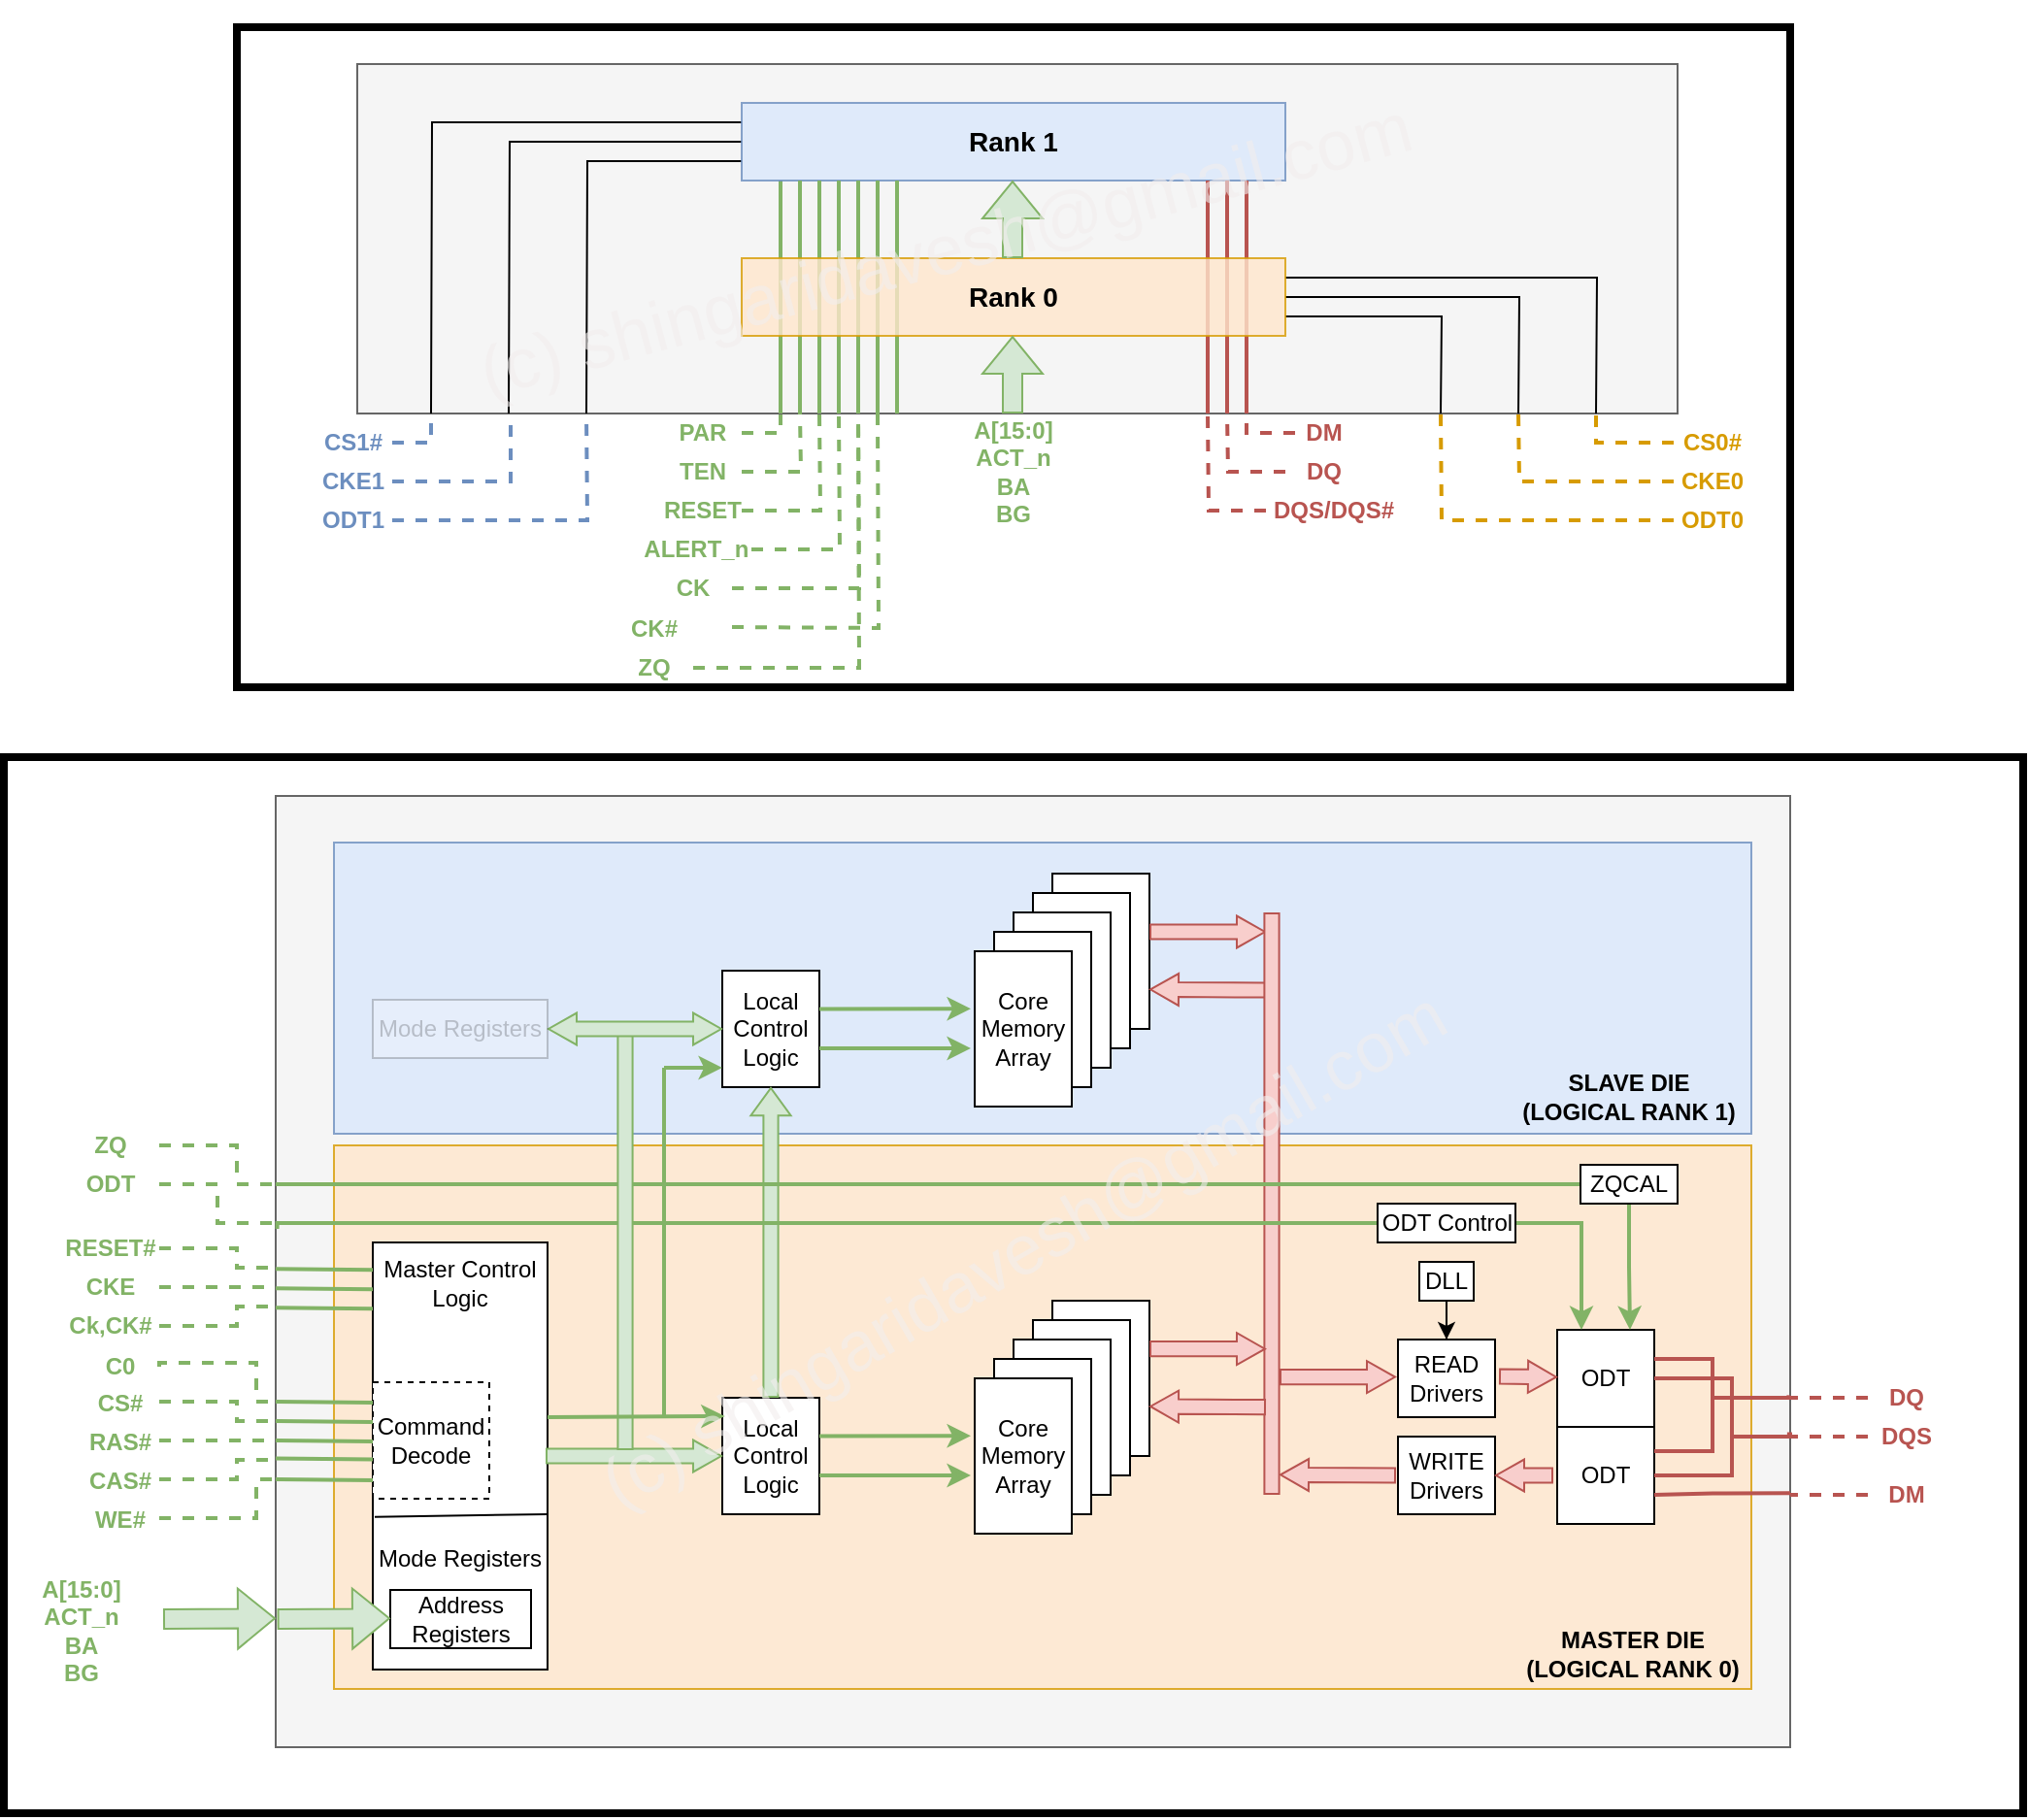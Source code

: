 <mxfile version="24.7.13">
  <diagram name="Page-1" id="p3jOUno3Bt8FbKeISjD7">
    <mxGraphModel dx="2316" dy="1546" grid="1" gridSize="10" guides="1" tooltips="1" connect="1" arrows="1" fold="1" page="1" pageScale="1" pageWidth="850" pageHeight="1100" math="0" shadow="0">
      <root>
        <mxCell id="0" />
        <mxCell id="1" parent="0" />
        <mxCell id="oEy5_fPQmQD-1AmX2IcC-176" value="" style="rounded=0;whiteSpace=wrap;html=1;strokeWidth=4;" vertex="1" parent="1">
          <mxGeometry x="-120" y="616" width="1040" height="544" as="geometry" />
        </mxCell>
        <mxCell id="oEy5_fPQmQD-1AmX2IcC-175" value="" style="rounded=0;whiteSpace=wrap;html=1;strokeWidth=4;" vertex="1" parent="1">
          <mxGeometry y="240" width="800" height="340" as="geometry" />
        </mxCell>
        <mxCell id="oEy5_fPQmQD-1AmX2IcC-127" value="" style="rounded=0;whiteSpace=wrap;html=1;fillColor=#f5f5f5;fontColor=#333333;strokeColor=#666666;" vertex="1" parent="1">
          <mxGeometry x="20" y="636" width="780" height="490" as="geometry" />
        </mxCell>
        <mxCell id="oEy5_fPQmQD-1AmX2IcC-126" value="" style="rounded=0;whiteSpace=wrap;html=1;fontStyle=1;fontSize=14;fillColor=#dae8fc;strokeColor=#6c8ebf;opacity=80;" vertex="1" parent="1">
          <mxGeometry x="50" y="660" width="730" height="150" as="geometry" />
        </mxCell>
        <mxCell id="oEy5_fPQmQD-1AmX2IcC-125" value="" style="rounded=0;whiteSpace=wrap;html=1;fontStyle=1;fontSize=14;fillColor=#ffe6cc;strokeColor=#d79b00;opacity=80;" vertex="1" parent="1">
          <mxGeometry x="50" y="816" width="730" height="280" as="geometry" />
        </mxCell>
        <mxCell id="oEy5_fPQmQD-1AmX2IcC-21" value="" style="rounded=0;whiteSpace=wrap;html=1;fillColor=#f5f5f5;fontColor=#333333;strokeColor=#666666;" vertex="1" parent="1">
          <mxGeometry x="62" y="259" width="680" height="180" as="geometry" />
        </mxCell>
        <mxCell id="oEy5_fPQmQD-1AmX2IcC-3" style="edgeStyle=orthogonalEdgeStyle;rounded=0;orthogonalLoop=1;jettySize=auto;html=1;exitX=0;exitY=0.25;exitDx=0;exitDy=0;endArrow=none;endFill=0;" edge="1" parent="1" source="oEy5_fPQmQD-1AmX2IcC-1">
          <mxGeometry relative="1" as="geometry">
            <mxPoint x="100" y="439" as="targetPoint" />
          </mxGeometry>
        </mxCell>
        <mxCell id="oEy5_fPQmQD-1AmX2IcC-4" style="edgeStyle=orthogonalEdgeStyle;rounded=0;orthogonalLoop=1;jettySize=auto;html=1;endArrow=none;endFill=0;" edge="1" parent="1" source="oEy5_fPQmQD-1AmX2IcC-1">
          <mxGeometry relative="1" as="geometry">
            <mxPoint x="140" y="439" as="targetPoint" />
          </mxGeometry>
        </mxCell>
        <mxCell id="oEy5_fPQmQD-1AmX2IcC-5" style="edgeStyle=orthogonalEdgeStyle;rounded=0;orthogonalLoop=1;jettySize=auto;html=1;exitX=0;exitY=0.75;exitDx=0;exitDy=0;endArrow=none;endFill=0;" edge="1" parent="1" source="oEy5_fPQmQD-1AmX2IcC-1">
          <mxGeometry relative="1" as="geometry">
            <mxPoint x="180" y="439" as="targetPoint" />
          </mxGeometry>
        </mxCell>
        <mxCell id="oEy5_fPQmQD-1AmX2IcC-9" style="edgeStyle=orthogonalEdgeStyle;rounded=0;orthogonalLoop=1;jettySize=auto;html=1;exitX=0.25;exitY=1;exitDx=0;exitDy=0;endArrow=none;endFill=0;fillColor=#d5e8d4;strokeColor=#82b366;strokeWidth=2;" edge="1" parent="1">
          <mxGeometry relative="1" as="geometry">
            <mxPoint x="280" y="439" as="targetPoint" />
            <mxPoint x="280" y="319" as="sourcePoint" />
          </mxGeometry>
        </mxCell>
        <mxCell id="oEy5_fPQmQD-1AmX2IcC-1" value="Rank 1" style="rounded=0;whiteSpace=wrap;html=1;fontStyle=1;fontSize=14;fillColor=#dae8fc;strokeColor=#6c8ebf;opacity=80;" vertex="1" parent="1">
          <mxGeometry x="260" y="279" width="280" height="40" as="geometry" />
        </mxCell>
        <mxCell id="oEy5_fPQmQD-1AmX2IcC-6" style="edgeStyle=orthogonalEdgeStyle;rounded=0;orthogonalLoop=1;jettySize=auto;html=1;exitX=1;exitY=0.75;exitDx=0;exitDy=0;endArrow=none;endFill=0;" edge="1" parent="1" source="oEy5_fPQmQD-1AmX2IcC-2">
          <mxGeometry relative="1" as="geometry">
            <mxPoint x="620" y="439" as="targetPoint" />
          </mxGeometry>
        </mxCell>
        <mxCell id="oEy5_fPQmQD-1AmX2IcC-7" style="edgeStyle=orthogonalEdgeStyle;rounded=0;orthogonalLoop=1;jettySize=auto;html=1;endArrow=none;endFill=0;" edge="1" parent="1" source="oEy5_fPQmQD-1AmX2IcC-2">
          <mxGeometry relative="1" as="geometry">
            <mxPoint x="660" y="439" as="targetPoint" />
          </mxGeometry>
        </mxCell>
        <mxCell id="oEy5_fPQmQD-1AmX2IcC-8" style="edgeStyle=orthogonalEdgeStyle;rounded=0;orthogonalLoop=1;jettySize=auto;html=1;exitX=1;exitY=0.25;exitDx=0;exitDy=0;endArrow=none;endFill=0;" edge="1" parent="1" source="oEy5_fPQmQD-1AmX2IcC-2">
          <mxGeometry relative="1" as="geometry">
            <mxPoint x="700" y="439" as="targetPoint" />
          </mxGeometry>
        </mxCell>
        <mxCell id="oEy5_fPQmQD-1AmX2IcC-10" style="edgeStyle=orthogonalEdgeStyle;rounded=0;orthogonalLoop=1;jettySize=auto;html=1;exitX=0.25;exitY=1;exitDx=0;exitDy=0;endArrow=none;endFill=0;fillColor=#d5e8d4;strokeColor=#82b366;strokeWidth=2;" edge="1" parent="1">
          <mxGeometry relative="1" as="geometry">
            <mxPoint x="290" y="439" as="targetPoint" />
            <mxPoint x="290" y="319" as="sourcePoint" />
          </mxGeometry>
        </mxCell>
        <mxCell id="oEy5_fPQmQD-1AmX2IcC-11" style="edgeStyle=orthogonalEdgeStyle;rounded=0;orthogonalLoop=1;jettySize=auto;html=1;exitX=0.25;exitY=1;exitDx=0;exitDy=0;endArrow=none;endFill=0;fillColor=#d5e8d4;strokeColor=#82b366;strokeWidth=2;" edge="1" parent="1">
          <mxGeometry relative="1" as="geometry">
            <mxPoint x="300" y="439" as="targetPoint" />
            <mxPoint x="300" y="319" as="sourcePoint" />
          </mxGeometry>
        </mxCell>
        <mxCell id="oEy5_fPQmQD-1AmX2IcC-12" style="edgeStyle=orthogonalEdgeStyle;rounded=0;orthogonalLoop=1;jettySize=auto;html=1;exitX=0.25;exitY=1;exitDx=0;exitDy=0;endArrow=none;endFill=0;fillColor=#d5e8d4;strokeColor=#82b366;strokeWidth=2;" edge="1" parent="1">
          <mxGeometry relative="1" as="geometry">
            <mxPoint x="310" y="439" as="targetPoint" />
            <mxPoint x="310" y="319" as="sourcePoint" />
          </mxGeometry>
        </mxCell>
        <mxCell id="oEy5_fPQmQD-1AmX2IcC-13" style="edgeStyle=orthogonalEdgeStyle;rounded=0;orthogonalLoop=1;jettySize=auto;html=1;exitX=0.25;exitY=1;exitDx=0;exitDy=0;endArrow=none;endFill=0;fillColor=#d5e8d4;strokeColor=#82b366;strokeWidth=2;" edge="1" parent="1">
          <mxGeometry relative="1" as="geometry">
            <mxPoint x="320" y="439" as="targetPoint" />
            <mxPoint x="320" y="319" as="sourcePoint" />
          </mxGeometry>
        </mxCell>
        <mxCell id="oEy5_fPQmQD-1AmX2IcC-14" style="edgeStyle=orthogonalEdgeStyle;rounded=0;orthogonalLoop=1;jettySize=auto;html=1;exitX=0.25;exitY=1;exitDx=0;exitDy=0;endArrow=none;endFill=0;fillColor=#d5e8d4;strokeColor=#82b366;strokeWidth=2;" edge="1" parent="1">
          <mxGeometry relative="1" as="geometry">
            <mxPoint x="330" y="439" as="targetPoint" />
            <mxPoint x="330" y="319" as="sourcePoint" />
          </mxGeometry>
        </mxCell>
        <mxCell id="oEy5_fPQmQD-1AmX2IcC-15" style="edgeStyle=orthogonalEdgeStyle;rounded=0;orthogonalLoop=1;jettySize=auto;html=1;exitX=0.25;exitY=1;exitDx=0;exitDy=0;endArrow=none;endFill=0;fillColor=#d5e8d4;strokeColor=#82b366;strokeWidth=2;" edge="1" parent="1">
          <mxGeometry relative="1" as="geometry">
            <mxPoint x="340" y="439" as="targetPoint" />
            <mxPoint x="340" y="319" as="sourcePoint" />
          </mxGeometry>
        </mxCell>
        <mxCell id="oEy5_fPQmQD-1AmX2IcC-16" style="edgeStyle=orthogonalEdgeStyle;rounded=0;orthogonalLoop=1;jettySize=auto;html=1;exitX=0.25;exitY=1;exitDx=0;exitDy=0;endArrow=none;endFill=0;fillColor=#f8cecc;strokeColor=#b85450;strokeWidth=2;" edge="1" parent="1">
          <mxGeometry relative="1" as="geometry">
            <mxPoint x="500" y="439" as="targetPoint" />
            <mxPoint x="500" y="319" as="sourcePoint" />
          </mxGeometry>
        </mxCell>
        <mxCell id="oEy5_fPQmQD-1AmX2IcC-17" style="edgeStyle=orthogonalEdgeStyle;rounded=0;orthogonalLoop=1;jettySize=auto;html=1;exitX=0.25;exitY=1;exitDx=0;exitDy=0;endArrow=none;endFill=0;fillColor=#f8cecc;strokeColor=#b85450;strokeWidth=2;" edge="1" parent="1">
          <mxGeometry relative="1" as="geometry">
            <mxPoint x="510" y="439" as="targetPoint" />
            <mxPoint x="510" y="319" as="sourcePoint" />
          </mxGeometry>
        </mxCell>
        <mxCell id="oEy5_fPQmQD-1AmX2IcC-18" style="edgeStyle=orthogonalEdgeStyle;rounded=0;orthogonalLoop=1;jettySize=auto;html=1;exitX=0.25;exitY=1;exitDx=0;exitDy=0;endArrow=none;endFill=0;fillColor=#f8cecc;strokeColor=#b85450;strokeWidth=2;" edge="1" parent="1">
          <mxGeometry relative="1" as="geometry">
            <mxPoint x="520" y="439" as="targetPoint" />
            <mxPoint x="520" y="319" as="sourcePoint" />
          </mxGeometry>
        </mxCell>
        <mxCell id="oEy5_fPQmQD-1AmX2IcC-2" value="Rank 0" style="rounded=0;whiteSpace=wrap;html=1;fontStyle=1;fontSize=14;fillColor=#ffe6cc;strokeColor=#d79b00;opacity=80;" vertex="1" parent="1">
          <mxGeometry x="260" y="359" width="280" height="40" as="geometry" />
        </mxCell>
        <mxCell id="oEy5_fPQmQD-1AmX2IcC-19" value="" style="shape=flexArrow;endArrow=classic;html=1;rounded=0;fillColor=#d5e8d4;strokeColor=#82b366;" edge="1" parent="1">
          <mxGeometry width="50" height="50" relative="1" as="geometry">
            <mxPoint x="399.5" y="439" as="sourcePoint" />
            <mxPoint x="399.5" y="399" as="targetPoint" />
          </mxGeometry>
        </mxCell>
        <mxCell id="oEy5_fPQmQD-1AmX2IcC-20" value="" style="shape=flexArrow;endArrow=classic;html=1;rounded=0;fillColor=#d5e8d4;strokeColor=#82b366;" edge="1" parent="1">
          <mxGeometry width="50" height="50" relative="1" as="geometry">
            <mxPoint x="399.5" y="359" as="sourcePoint" />
            <mxPoint x="399.5" y="319" as="targetPoint" />
          </mxGeometry>
        </mxCell>
        <mxCell id="oEy5_fPQmQD-1AmX2IcC-25" style="edgeStyle=orthogonalEdgeStyle;rounded=0;orthogonalLoop=1;jettySize=auto;html=1;endArrow=none;endFill=0;dashed=1;strokeWidth=2;fillColor=#dae8fc;strokeColor=#6c8ebf;" edge="1" parent="1" source="oEy5_fPQmQD-1AmX2IcC-22">
          <mxGeometry relative="1" as="geometry">
            <mxPoint x="100" y="439" as="targetPoint" />
          </mxGeometry>
        </mxCell>
        <mxCell id="oEy5_fPQmQD-1AmX2IcC-22" value="CS1#" style="text;html=1;align=center;verticalAlign=middle;whiteSpace=wrap;rounded=0;fontColor=#6c8ebf;fontStyle=1" vertex="1" parent="1">
          <mxGeometry x="40" y="439" width="40" height="30" as="geometry" />
        </mxCell>
        <mxCell id="oEy5_fPQmQD-1AmX2IcC-26" style="edgeStyle=orthogonalEdgeStyle;rounded=0;orthogonalLoop=1;jettySize=auto;html=1;endArrow=none;endFill=0;dashed=1;entryX=0.116;entryY=1.017;entryDx=0;entryDy=0;entryPerimeter=0;strokeWidth=2;exitX=1;exitY=0.5;exitDx=0;exitDy=0;fillColor=#dae8fc;strokeColor=#6c8ebf;" edge="1" parent="1" source="oEy5_fPQmQD-1AmX2IcC-23" target="oEy5_fPQmQD-1AmX2IcC-21">
          <mxGeometry relative="1" as="geometry">
            <mxPoint x="140" y="449" as="targetPoint" />
            <Array as="points">
              <mxPoint x="141" y="474" />
              <mxPoint x="141" y="442" />
            </Array>
          </mxGeometry>
        </mxCell>
        <mxCell id="oEy5_fPQmQD-1AmX2IcC-23" value="CKE1" style="text;html=1;align=center;verticalAlign=middle;whiteSpace=wrap;rounded=0;fontColor=#6c8ebf;fontStyle=1" vertex="1" parent="1">
          <mxGeometry x="40" y="459" width="40" height="30" as="geometry" />
        </mxCell>
        <mxCell id="oEy5_fPQmQD-1AmX2IcC-27" style="edgeStyle=orthogonalEdgeStyle;rounded=0;orthogonalLoop=1;jettySize=auto;html=1;dashed=1;endArrow=none;endFill=0;fillColor=#dae8fc;strokeColor=#6c8ebf;strokeWidth=2;" edge="1" parent="1" source="oEy5_fPQmQD-1AmX2IcC-24">
          <mxGeometry relative="1" as="geometry">
            <mxPoint x="180" y="439" as="targetPoint" />
          </mxGeometry>
        </mxCell>
        <mxCell id="oEy5_fPQmQD-1AmX2IcC-24" value="ODT1" style="text;html=1;align=center;verticalAlign=middle;whiteSpace=wrap;rounded=0;fontColor=#6c8ebf;fontStyle=1" vertex="1" parent="1">
          <mxGeometry x="40" y="479" width="40" height="30" as="geometry" />
        </mxCell>
        <mxCell id="oEy5_fPQmQD-1AmX2IcC-31" style="edgeStyle=orthogonalEdgeStyle;rounded=0;orthogonalLoop=1;jettySize=auto;html=1;endArrow=none;endFill=0;dashed=1;fillColor=#ffe6cc;strokeColor=#d79b00;strokeWidth=2;" edge="1" parent="1" source="oEy5_fPQmQD-1AmX2IcC-28">
          <mxGeometry relative="1" as="geometry">
            <mxPoint x="700" y="439" as="targetPoint" />
            <Array as="points">
              <mxPoint x="700" y="454" />
            </Array>
          </mxGeometry>
        </mxCell>
        <mxCell id="oEy5_fPQmQD-1AmX2IcC-28" value="CS0#" style="text;html=1;align=center;verticalAlign=middle;whiteSpace=wrap;rounded=0;fontColor=#d79b01;fontStyle=1" vertex="1" parent="1">
          <mxGeometry x="740" y="439" width="40" height="30" as="geometry" />
        </mxCell>
        <mxCell id="oEy5_fPQmQD-1AmX2IcC-32" style="edgeStyle=orthogonalEdgeStyle;rounded=0;orthogonalLoop=1;jettySize=auto;html=1;endArrow=none;endFill=0;dashed=1;fillColor=#ffe6cc;strokeColor=#d79b00;strokeWidth=2;" edge="1" parent="1" source="oEy5_fPQmQD-1AmX2IcC-29">
          <mxGeometry relative="1" as="geometry">
            <mxPoint x="660" y="439" as="targetPoint" />
          </mxGeometry>
        </mxCell>
        <mxCell id="oEy5_fPQmQD-1AmX2IcC-29" value="CKE0" style="text;html=1;align=center;verticalAlign=middle;whiteSpace=wrap;rounded=0;fontColor=#d79b01;fontStyle=1" vertex="1" parent="1">
          <mxGeometry x="740" y="459" width="40" height="30" as="geometry" />
        </mxCell>
        <mxCell id="oEy5_fPQmQD-1AmX2IcC-33" style="edgeStyle=orthogonalEdgeStyle;rounded=0;orthogonalLoop=1;jettySize=auto;html=1;endArrow=none;endFill=0;dashed=1;fillColor=#ffe6cc;strokeColor=#d79b00;strokeWidth=2;" edge="1" parent="1" source="oEy5_fPQmQD-1AmX2IcC-30">
          <mxGeometry relative="1" as="geometry">
            <mxPoint x="620" y="439" as="targetPoint" />
          </mxGeometry>
        </mxCell>
        <mxCell id="oEy5_fPQmQD-1AmX2IcC-30" value="ODT0" style="text;html=1;align=center;verticalAlign=middle;whiteSpace=wrap;rounded=0;fontColor=#d79b01;fontStyle=1" vertex="1" parent="1">
          <mxGeometry x="740" y="479" width="40" height="30" as="geometry" />
        </mxCell>
        <mxCell id="oEy5_fPQmQD-1AmX2IcC-39" style="edgeStyle=orthogonalEdgeStyle;rounded=0;orthogonalLoop=1;jettySize=auto;html=1;dashed=1;endArrow=none;endFill=0;fillColor=#d5e8d4;strokeColor=#82b366;strokeWidth=2;" edge="1" parent="1" source="oEy5_fPQmQD-1AmX2IcC-34">
          <mxGeometry relative="1" as="geometry">
            <mxPoint x="280" y="439" as="targetPoint" />
          </mxGeometry>
        </mxCell>
        <mxCell id="oEy5_fPQmQD-1AmX2IcC-34" value="PAR" style="text;html=1;align=center;verticalAlign=middle;whiteSpace=wrap;rounded=0;fontColor=#82b366;fontStyle=1" vertex="1" parent="1">
          <mxGeometry x="220" y="439" width="40" height="20" as="geometry" />
        </mxCell>
        <mxCell id="oEy5_fPQmQD-1AmX2IcC-40" style="edgeStyle=orthogonalEdgeStyle;rounded=0;orthogonalLoop=1;jettySize=auto;html=1;dashed=1;endArrow=none;endFill=0;fillColor=#d5e8d4;strokeColor=#82b366;strokeWidth=2;" edge="1" parent="1" source="oEy5_fPQmQD-1AmX2IcC-36">
          <mxGeometry relative="1" as="geometry">
            <mxPoint x="290" y="439" as="targetPoint" />
          </mxGeometry>
        </mxCell>
        <mxCell id="oEy5_fPQmQD-1AmX2IcC-36" value="TEN" style="text;html=1;align=center;verticalAlign=middle;whiteSpace=wrap;rounded=0;fontColor=#82b366;fontStyle=1" vertex="1" parent="1">
          <mxGeometry x="220" y="459" width="40" height="20" as="geometry" />
        </mxCell>
        <mxCell id="oEy5_fPQmQD-1AmX2IcC-41" style="edgeStyle=orthogonalEdgeStyle;rounded=0;orthogonalLoop=1;jettySize=auto;html=1;dashed=1;endArrow=none;endFill=0;fillColor=#d5e8d4;strokeColor=#82b366;strokeWidth=2;" edge="1" parent="1" source="oEy5_fPQmQD-1AmX2IcC-37">
          <mxGeometry relative="1" as="geometry">
            <mxPoint x="300" y="439" as="targetPoint" />
          </mxGeometry>
        </mxCell>
        <mxCell id="oEy5_fPQmQD-1AmX2IcC-37" value="RESET" style="text;html=1;align=center;verticalAlign=middle;whiteSpace=wrap;rounded=0;fontColor=#82b366;fontStyle=1" vertex="1" parent="1">
          <mxGeometry x="220" y="479" width="40" height="20" as="geometry" />
        </mxCell>
        <mxCell id="oEy5_fPQmQD-1AmX2IcC-42" style="edgeStyle=orthogonalEdgeStyle;rounded=0;orthogonalLoop=1;jettySize=auto;html=1;dashed=1;endArrow=none;endFill=0;fillColor=#d5e8d4;strokeColor=#82b366;strokeWidth=2;" edge="1" parent="1" source="oEy5_fPQmQD-1AmX2IcC-38">
          <mxGeometry relative="1" as="geometry">
            <mxPoint x="310" y="439" as="targetPoint" />
          </mxGeometry>
        </mxCell>
        <mxCell id="oEy5_fPQmQD-1AmX2IcC-38" value="ALERT_n&amp;nbsp;&amp;nbsp;" style="text;html=1;align=center;verticalAlign=middle;whiteSpace=wrap;rounded=0;fontColor=#82b366;fontStyle=1" vertex="1" parent="1">
          <mxGeometry x="215" y="499" width="50" height="20" as="geometry" />
        </mxCell>
        <mxCell id="oEy5_fPQmQD-1AmX2IcC-46" style="edgeStyle=orthogonalEdgeStyle;rounded=0;orthogonalLoop=1;jettySize=auto;html=1;dashed=1;endArrow=none;endFill=0;fillColor=#d5e8d4;strokeColor=#82b366;strokeWidth=2;" edge="1" parent="1" source="oEy5_fPQmQD-1AmX2IcC-43">
          <mxGeometry relative="1" as="geometry">
            <mxPoint x="320" y="439" as="targetPoint" />
          </mxGeometry>
        </mxCell>
        <mxCell id="oEy5_fPQmQD-1AmX2IcC-43" value="CK" style="text;html=1;align=center;verticalAlign=middle;whiteSpace=wrap;rounded=0;fontColor=#82b366;fontStyle=1" vertex="1" parent="1">
          <mxGeometry x="215" y="519" width="40" height="20" as="geometry" />
        </mxCell>
        <mxCell id="oEy5_fPQmQD-1AmX2IcC-47" style="edgeStyle=orthogonalEdgeStyle;rounded=0;orthogonalLoop=1;jettySize=auto;html=1;dashed=1;endArrow=none;endFill=0;fillColor=#d5e8d4;strokeColor=#82b366;strokeWidth=2;" edge="1" parent="1">
          <mxGeometry relative="1" as="geometry">
            <mxPoint x="330" y="439" as="targetPoint" />
            <mxPoint x="255" y="549" as="sourcePoint" />
          </mxGeometry>
        </mxCell>
        <mxCell id="oEy5_fPQmQD-1AmX2IcC-44" value="CK#" style="text;html=1;align=center;verticalAlign=middle;whiteSpace=wrap;rounded=0;fontColor=#82b366;fontStyle=1" vertex="1" parent="1">
          <mxGeometry x="195" y="540" width="40" height="20" as="geometry" />
        </mxCell>
        <mxCell id="oEy5_fPQmQD-1AmX2IcC-48" style="edgeStyle=orthogonalEdgeStyle;rounded=0;orthogonalLoop=1;jettySize=auto;html=1;dashed=1;endArrow=none;endFill=0;fillColor=#d5e8d4;strokeColor=#82b366;strokeWidth=2;" edge="1" parent="1" source="oEy5_fPQmQD-1AmX2IcC-45">
          <mxGeometry relative="1" as="geometry">
            <mxPoint x="320" y="440" as="targetPoint" />
          </mxGeometry>
        </mxCell>
        <mxCell id="oEy5_fPQmQD-1AmX2IcC-45" value="ZQ" style="text;html=1;align=center;verticalAlign=middle;whiteSpace=wrap;rounded=0;fontColor=#82b366;fontStyle=1" vertex="1" parent="1">
          <mxGeometry x="195" y="560" width="40" height="20" as="geometry" />
        </mxCell>
        <mxCell id="oEy5_fPQmQD-1AmX2IcC-49" value="&lt;font color=&quot;#82b366&quot;&gt;A[15:0]&lt;/font&gt;&lt;div&gt;&lt;font color=&quot;#82b366&quot;&gt;ACT_n&lt;/font&gt;&lt;/div&gt;&lt;div&gt;&lt;span style=&quot;color: rgb(130, 179, 102); background-color: initial;&quot;&gt;BA&lt;/span&gt;&lt;br&gt;&lt;/div&gt;&lt;div&gt;&lt;font color=&quot;#82b366&quot;&gt;BG&lt;/font&gt;&lt;/div&gt;" style="text;html=1;align=center;verticalAlign=middle;whiteSpace=wrap;rounded=0;fontColor=#050505;fontStyle=1" vertex="1" parent="1">
          <mxGeometry x="360" y="439" width="80" height="60" as="geometry" />
        </mxCell>
        <mxCell id="oEy5_fPQmQD-1AmX2IcC-58" style="edgeStyle=orthogonalEdgeStyle;rounded=0;orthogonalLoop=1;jettySize=auto;html=1;dashed=1;endArrow=none;endFill=0;fillColor=#f8cecc;strokeColor=#b85450;strokeWidth=2;" edge="1" parent="1" source="oEy5_fPQmQD-1AmX2IcC-52">
          <mxGeometry relative="1" as="geometry">
            <mxPoint x="520" y="439" as="targetPoint" />
            <Array as="points">
              <mxPoint x="520" y="449" />
            </Array>
          </mxGeometry>
        </mxCell>
        <mxCell id="oEy5_fPQmQD-1AmX2IcC-52" value="DM" style="text;html=1;align=center;verticalAlign=middle;whiteSpace=wrap;rounded=0;fontColor=#b85450;fontStyle=1" vertex="1" parent="1">
          <mxGeometry x="545" y="439" width="30" height="20" as="geometry" />
        </mxCell>
        <mxCell id="oEy5_fPQmQD-1AmX2IcC-56" style="edgeStyle=orthogonalEdgeStyle;rounded=0;orthogonalLoop=1;jettySize=auto;html=1;dashed=1;endArrow=none;endFill=0;fillColor=#f8cecc;strokeColor=#b85450;strokeWidth=2;" edge="1" parent="1" source="oEy5_fPQmQD-1AmX2IcC-53">
          <mxGeometry relative="1" as="geometry">
            <mxPoint x="510" y="439" as="targetPoint" />
          </mxGeometry>
        </mxCell>
        <mxCell id="oEy5_fPQmQD-1AmX2IcC-53" value="DQ" style="text;html=1;align=center;verticalAlign=middle;whiteSpace=wrap;rounded=0;fontColor=#b85450;fontStyle=1" vertex="1" parent="1">
          <mxGeometry x="540" y="459" width="40" height="20" as="geometry" />
        </mxCell>
        <mxCell id="oEy5_fPQmQD-1AmX2IcC-55" style="edgeStyle=orthogonalEdgeStyle;rounded=0;orthogonalLoop=1;jettySize=auto;html=1;dashed=1;endArrow=none;endFill=0;fillColor=#f8cecc;strokeColor=#b85450;strokeWidth=2;" edge="1" parent="1" source="oEy5_fPQmQD-1AmX2IcC-54">
          <mxGeometry relative="1" as="geometry">
            <mxPoint x="500" y="439" as="targetPoint" />
          </mxGeometry>
        </mxCell>
        <mxCell id="oEy5_fPQmQD-1AmX2IcC-54" value="DQS/DQS#" style="text;html=1;align=center;verticalAlign=middle;whiteSpace=wrap;rounded=0;fontColor=#b85450;fontStyle=1" vertex="1" parent="1">
          <mxGeometry x="530" y="479" width="70" height="20" as="geometry" />
        </mxCell>
        <mxCell id="oEy5_fPQmQD-1AmX2IcC-60" value="" style="rounded=0;whiteSpace=wrap;html=1;" vertex="1" parent="1">
          <mxGeometry x="420" y="676" width="50" height="80" as="geometry" />
        </mxCell>
        <mxCell id="oEy5_fPQmQD-1AmX2IcC-61" value="" style="rounded=0;whiteSpace=wrap;html=1;" vertex="1" parent="1">
          <mxGeometry x="410" y="686" width="50" height="80" as="geometry" />
        </mxCell>
        <mxCell id="oEy5_fPQmQD-1AmX2IcC-62" value="" style="rounded=0;whiteSpace=wrap;html=1;" vertex="1" parent="1">
          <mxGeometry x="400" y="696" width="50" height="80" as="geometry" />
        </mxCell>
        <mxCell id="oEy5_fPQmQD-1AmX2IcC-63" value="" style="rounded=0;whiteSpace=wrap;html=1;" vertex="1" parent="1">
          <mxGeometry x="390" y="706" width="50" height="80" as="geometry" />
        </mxCell>
        <mxCell id="oEy5_fPQmQD-1AmX2IcC-64" value="Core Memory Array" style="rounded=0;whiteSpace=wrap;html=1;" vertex="1" parent="1">
          <mxGeometry x="380" y="716" width="50" height="80" as="geometry" />
        </mxCell>
        <mxCell id="oEy5_fPQmQD-1AmX2IcC-65" value="Local Control Logic" style="rounded=0;whiteSpace=wrap;html=1;" vertex="1" parent="1">
          <mxGeometry x="250" y="726" width="50" height="60" as="geometry" />
        </mxCell>
        <mxCell id="oEy5_fPQmQD-1AmX2IcC-66" style="edgeStyle=orthogonalEdgeStyle;rounded=0;orthogonalLoop=1;jettySize=auto;html=1;strokeWidth=2;fillColor=#d5e8d4;strokeColor=#82b366;" edge="1" parent="1">
          <mxGeometry relative="1" as="geometry">
            <mxPoint x="300" y="745.694" as="sourcePoint" />
            <mxPoint x="378" y="745.66" as="targetPoint" />
          </mxGeometry>
        </mxCell>
        <mxCell id="oEy5_fPQmQD-1AmX2IcC-67" style="edgeStyle=orthogonalEdgeStyle;rounded=0;orthogonalLoop=1;jettySize=auto;html=1;strokeWidth=2;fillColor=#d5e8d4;strokeColor=#82b366;" edge="1" parent="1">
          <mxGeometry relative="1" as="geometry">
            <mxPoint x="300" y="766.034" as="sourcePoint" />
            <mxPoint x="378" y="766" as="targetPoint" />
          </mxGeometry>
        </mxCell>
        <mxCell id="oEy5_fPQmQD-1AmX2IcC-68" value="" style="rounded=0;whiteSpace=wrap;html=1;" vertex="1" parent="1">
          <mxGeometry x="420" y="896" width="50" height="80" as="geometry" />
        </mxCell>
        <mxCell id="oEy5_fPQmQD-1AmX2IcC-69" value="" style="rounded=0;whiteSpace=wrap;html=1;" vertex="1" parent="1">
          <mxGeometry x="410" y="906" width="50" height="80" as="geometry" />
        </mxCell>
        <mxCell id="oEy5_fPQmQD-1AmX2IcC-70" value="" style="rounded=0;whiteSpace=wrap;html=1;" vertex="1" parent="1">
          <mxGeometry x="400" y="916" width="50" height="80" as="geometry" />
        </mxCell>
        <mxCell id="oEy5_fPQmQD-1AmX2IcC-71" value="" style="rounded=0;whiteSpace=wrap;html=1;" vertex="1" parent="1">
          <mxGeometry x="390" y="926" width="50" height="80" as="geometry" />
        </mxCell>
        <mxCell id="oEy5_fPQmQD-1AmX2IcC-72" value="Core Memory Array" style="rounded=0;whiteSpace=wrap;html=1;" vertex="1" parent="1">
          <mxGeometry x="380" y="936" width="50" height="80" as="geometry" />
        </mxCell>
        <mxCell id="oEy5_fPQmQD-1AmX2IcC-73" value="Local Control Logic" style="rounded=0;whiteSpace=wrap;html=1;" vertex="1" parent="1">
          <mxGeometry x="250" y="946" width="50" height="60" as="geometry" />
        </mxCell>
        <mxCell id="oEy5_fPQmQD-1AmX2IcC-74" style="edgeStyle=orthogonalEdgeStyle;rounded=0;orthogonalLoop=1;jettySize=auto;html=1;fillColor=#d5e8d4;strokeColor=#82b366;strokeWidth=2;" edge="1" parent="1">
          <mxGeometry relative="1" as="geometry">
            <mxPoint x="300" y="965.694" as="sourcePoint" />
            <mxPoint x="378" y="965.66" as="targetPoint" />
          </mxGeometry>
        </mxCell>
        <mxCell id="oEy5_fPQmQD-1AmX2IcC-75" style="edgeStyle=orthogonalEdgeStyle;rounded=0;orthogonalLoop=1;jettySize=auto;html=1;fillColor=#d5e8d4;strokeColor=#82b366;strokeWidth=2;" edge="1" parent="1">
          <mxGeometry relative="1" as="geometry">
            <mxPoint x="300" y="986.034" as="sourcePoint" />
            <mxPoint x="378" y="986" as="targetPoint" />
          </mxGeometry>
        </mxCell>
        <mxCell id="oEy5_fPQmQD-1AmX2IcC-77" value="" style="shape=flexArrow;endArrow=classic;html=1;rounded=0;entryX=0.5;entryY=1;entryDx=0;entryDy=0;exitX=0.5;exitY=0;exitDx=0;exitDy=0;width=7.586;endSize=4.379;endWidth=12.01;fillColor=#d5e8d4;strokeColor=#82b366;" edge="1" parent="1" source="oEy5_fPQmQD-1AmX2IcC-73" target="oEy5_fPQmQD-1AmX2IcC-65">
          <mxGeometry width="50" height="50" relative="1" as="geometry">
            <mxPoint x="270" y="936" as="sourcePoint" />
            <mxPoint x="320" y="886" as="targetPoint" />
          </mxGeometry>
        </mxCell>
        <mxCell id="oEy5_fPQmQD-1AmX2IcC-79" value="" style="shape=flexArrow;endArrow=classic;html=1;rounded=0;exitX=0.5;exitY=0;exitDx=0;exitDy=0;width=7.586;endSize=4.503;endWidth=7.872;fillColor=#f8cecc;strokeColor=#b85450;" edge="1" parent="1">
          <mxGeometry width="50" height="50" relative="1" as="geometry">
            <mxPoint x="470" y="706" as="sourcePoint" />
            <mxPoint x="530" y="706" as="targetPoint" />
          </mxGeometry>
        </mxCell>
        <mxCell id="oEy5_fPQmQD-1AmX2IcC-80" value="" style="shape=flexArrow;endArrow=classic;html=1;rounded=0;width=7.586;endSize=4.503;endWidth=7.872;fillColor=#f8cecc;strokeColor=#b85450;" edge="1" parent="1">
          <mxGeometry width="50" height="50" relative="1" as="geometry">
            <mxPoint x="530" y="736" as="sourcePoint" />
            <mxPoint x="470" y="735.66" as="targetPoint" />
          </mxGeometry>
        </mxCell>
        <mxCell id="oEy5_fPQmQD-1AmX2IcC-82" value="" style="shape=flexArrow;endArrow=none;html=1;rounded=0;width=7.586;endSize=4.503;endWidth=7.872;endFill=0;fillColor=#f8cecc;strokeColor=#b85450;" edge="1" parent="1">
          <mxGeometry width="50" height="50" relative="1" as="geometry">
            <mxPoint x="533" y="996" as="sourcePoint" />
            <mxPoint x="533" y="696" as="targetPoint" />
          </mxGeometry>
        </mxCell>
        <mxCell id="oEy5_fPQmQD-1AmX2IcC-83" value="" style="shape=flexArrow;endArrow=classic;html=1;rounded=0;exitX=0.5;exitY=0;exitDx=0;exitDy=0;width=7.586;endSize=4.503;endWidth=7.872;fillColor=#f8cecc;strokeColor=#b85450;" edge="1" parent="1">
          <mxGeometry width="50" height="50" relative="1" as="geometry">
            <mxPoint x="470" y="920.83" as="sourcePoint" />
            <mxPoint x="530" y="920.83" as="targetPoint" />
          </mxGeometry>
        </mxCell>
        <mxCell id="oEy5_fPQmQD-1AmX2IcC-84" value="" style="shape=flexArrow;endArrow=classic;html=1;rounded=0;width=7.586;endSize=4.503;endWidth=7.872;fillColor=#f8cecc;strokeColor=#b85450;" edge="1" parent="1">
          <mxGeometry width="50" height="50" relative="1" as="geometry">
            <mxPoint x="530" y="950.83" as="sourcePoint" />
            <mxPoint x="470" y="950.49" as="targetPoint" />
          </mxGeometry>
        </mxCell>
        <mxCell id="oEy5_fPQmQD-1AmX2IcC-85" value="READ Drivers" style="rounded=0;whiteSpace=wrap;html=1;" vertex="1" parent="1">
          <mxGeometry x="598" y="916" width="50" height="40" as="geometry" />
        </mxCell>
        <mxCell id="oEy5_fPQmQD-1AmX2IcC-86" value="WRITE Drivers" style="rounded=0;whiteSpace=wrap;html=1;" vertex="1" parent="1">
          <mxGeometry x="598" y="966" width="50" height="40" as="geometry" />
        </mxCell>
        <mxCell id="oEy5_fPQmQD-1AmX2IcC-87" value="" style="shape=flexArrow;endArrow=classic;html=1;rounded=0;exitX=0.5;exitY=0;exitDx=0;exitDy=0;width=7.586;endSize=4.503;endWidth=7.872;fillColor=#f8cecc;strokeColor=#b85450;" edge="1" parent="1">
          <mxGeometry width="50" height="50" relative="1" as="geometry">
            <mxPoint x="537" y="935.31" as="sourcePoint" />
            <mxPoint x="597" y="935.31" as="targetPoint" />
          </mxGeometry>
        </mxCell>
        <mxCell id="oEy5_fPQmQD-1AmX2IcC-88" value="" style="shape=flexArrow;endArrow=classic;html=1;rounded=0;width=7.586;endSize=4.503;endWidth=7.872;fillColor=#f8cecc;strokeColor=#b85450;" edge="1" parent="1">
          <mxGeometry width="50" height="50" relative="1" as="geometry">
            <mxPoint x="597" y="986" as="sourcePoint" />
            <mxPoint x="537" y="985.66" as="targetPoint" />
          </mxGeometry>
        </mxCell>
        <mxCell id="oEy5_fPQmQD-1AmX2IcC-89" value="ODT" style="rounded=0;whiteSpace=wrap;html=1;" vertex="1" parent="1">
          <mxGeometry x="680" y="911" width="50" height="50" as="geometry" />
        </mxCell>
        <mxCell id="oEy5_fPQmQD-1AmX2IcC-90" value="ODT" style="rounded=0;whiteSpace=wrap;html=1;" vertex="1" parent="1">
          <mxGeometry x="680" y="961" width="50" height="50" as="geometry" />
        </mxCell>
        <mxCell id="oEy5_fPQmQD-1AmX2IcC-91" value="" style="shape=flexArrow;endArrow=classic;html=1;rounded=0;width=7.586;endSize=4.503;endWidth=7.872;fillColor=#f8cecc;strokeColor=#b85450;" edge="1" parent="1">
          <mxGeometry width="50" height="50" relative="1" as="geometry">
            <mxPoint x="650" y="935" as="sourcePoint" />
            <mxPoint x="680" y="935.31" as="targetPoint" />
          </mxGeometry>
        </mxCell>
        <mxCell id="oEy5_fPQmQD-1AmX2IcC-92" value="" style="shape=flexArrow;endArrow=classic;html=1;rounded=0;width=7.586;endSize=4.503;endWidth=7.872;fillColor=#f8cecc;strokeColor=#b85450;" edge="1" parent="1">
          <mxGeometry width="50" height="50" relative="1" as="geometry">
            <mxPoint x="678" y="986" as="sourcePoint" />
            <mxPoint x="648" y="986" as="targetPoint" />
          </mxGeometry>
        </mxCell>
        <mxCell id="oEy5_fPQmQD-1AmX2IcC-94" style="edgeStyle=orthogonalEdgeStyle;rounded=0;orthogonalLoop=1;jettySize=auto;html=1;endArrow=none;endFill=0;fillColor=#f8cecc;strokeColor=#b85450;strokeWidth=2;" edge="1" parent="1">
          <mxGeometry relative="1" as="geometry">
            <mxPoint x="730" y="926" as="targetPoint" />
            <mxPoint x="790" y="946" as="sourcePoint" />
            <Array as="points">
              <mxPoint x="760" y="946" />
              <mxPoint x="760" y="926" />
            </Array>
          </mxGeometry>
        </mxCell>
        <mxCell id="oEy5_fPQmQD-1AmX2IcC-95" style="edgeStyle=orthogonalEdgeStyle;rounded=0;orthogonalLoop=1;jettySize=auto;html=1;entryX=1;entryY=0.25;entryDx=0;entryDy=0;endArrow=none;endFill=0;exitX=0.999;exitY=0.63;exitDx=0;exitDy=0;fillColor=#f8cecc;strokeColor=#b85450;strokeWidth=2;exitPerimeter=0;" edge="1" parent="1" source="oEy5_fPQmQD-1AmX2IcC-127" target="oEy5_fPQmQD-1AmX2IcC-90">
          <mxGeometry relative="1" as="geometry">
            <mxPoint x="790" y="946" as="sourcePoint" />
            <Array as="points">
              <mxPoint x="799" y="946" />
              <mxPoint x="760" y="946" />
              <mxPoint x="760" y="974" />
            </Array>
          </mxGeometry>
        </mxCell>
        <mxCell id="oEy5_fPQmQD-1AmX2IcC-99" style="edgeStyle=orthogonalEdgeStyle;rounded=0;orthogonalLoop=1;jettySize=auto;html=1;entryX=1;entryY=0.5;entryDx=0;entryDy=0;endArrow=none;endFill=0;fillColor=#f8cecc;strokeColor=#b85450;strokeWidth=2;" edge="1" parent="1" target="oEy5_fPQmQD-1AmX2IcC-89">
          <mxGeometry relative="1" as="geometry">
            <mxPoint x="800" y="966" as="sourcePoint" />
            <Array as="points">
              <mxPoint x="770" y="966" />
              <mxPoint x="770" y="936" />
            </Array>
          </mxGeometry>
        </mxCell>
        <mxCell id="oEy5_fPQmQD-1AmX2IcC-101" style="edgeStyle=orthogonalEdgeStyle;rounded=0;orthogonalLoop=1;jettySize=auto;html=1;entryX=1;entryY=0.5;entryDx=0;entryDy=0;endArrow=none;endFill=0;fillColor=#f8cecc;strokeColor=#b85450;strokeWidth=2;exitX=0.998;exitY=0.671;exitDx=0;exitDy=0;exitPerimeter=0;" edge="1" parent="1" source="oEy5_fPQmQD-1AmX2IcC-127" target="oEy5_fPQmQD-1AmX2IcC-90">
          <mxGeometry relative="1" as="geometry">
            <mxPoint x="790" y="966" as="sourcePoint" />
            <Array as="points">
              <mxPoint x="800" y="965" />
              <mxPoint x="800" y="966" />
              <mxPoint x="770" y="966" />
              <mxPoint x="770" y="986" />
            </Array>
          </mxGeometry>
        </mxCell>
        <mxCell id="oEy5_fPQmQD-1AmX2IcC-102" style="edgeStyle=orthogonalEdgeStyle;rounded=0;orthogonalLoop=1;jettySize=auto;html=1;endArrow=none;endFill=0;fillColor=#f8cecc;strokeColor=#b85450;strokeWidth=2;exitX=1;exitY=0.733;exitDx=0;exitDy=0;exitPerimeter=0;" edge="1" parent="1" source="oEy5_fPQmQD-1AmX2IcC-127">
          <mxGeometry relative="1" as="geometry">
            <mxPoint x="790" y="996" as="sourcePoint" />
            <mxPoint x="730" y="996" as="targetPoint" />
            <Array as="points">
              <mxPoint x="760" y="995" />
            </Array>
          </mxGeometry>
        </mxCell>
        <mxCell id="oEy5_fPQmQD-1AmX2IcC-104" style="edgeStyle=orthogonalEdgeStyle;rounded=0;orthogonalLoop=1;jettySize=auto;html=1;entryX=0.5;entryY=0;entryDx=0;entryDy=0;" edge="1" parent="1" source="oEy5_fPQmQD-1AmX2IcC-103" target="oEy5_fPQmQD-1AmX2IcC-85">
          <mxGeometry relative="1" as="geometry" />
        </mxCell>
        <mxCell id="oEy5_fPQmQD-1AmX2IcC-103" value="DLL" style="rounded=0;whiteSpace=wrap;html=1;" vertex="1" parent="1">
          <mxGeometry x="609" y="876" width="28" height="20" as="geometry" />
        </mxCell>
        <mxCell id="oEy5_fPQmQD-1AmX2IcC-108" style="edgeStyle=orthogonalEdgeStyle;rounded=0;orthogonalLoop=1;jettySize=auto;html=1;entryX=0.25;entryY=0;entryDx=0;entryDy=0;fillColor=#d5e8d4;strokeColor=#82b366;strokeWidth=2;" edge="1" parent="1" source="oEy5_fPQmQD-1AmX2IcC-105" target="oEy5_fPQmQD-1AmX2IcC-89">
          <mxGeometry relative="1" as="geometry" />
        </mxCell>
        <mxCell id="oEy5_fPQmQD-1AmX2IcC-130" style="edgeStyle=orthogonalEdgeStyle;rounded=0;orthogonalLoop=1;jettySize=auto;html=1;entryX=0.001;entryY=0.455;entryDx=0;entryDy=0;entryPerimeter=0;exitX=0;exitY=0.5;exitDx=0;exitDy=0;endArrow=none;endFill=0;fillColor=#d5e8d4;strokeColor=#82b366;strokeWidth=2;" edge="1" parent="1" source="oEy5_fPQmQD-1AmX2IcC-105" target="oEy5_fPQmQD-1AmX2IcC-127">
          <mxGeometry relative="1" as="geometry">
            <Array as="points">
              <mxPoint x="21" y="856" />
            </Array>
          </mxGeometry>
        </mxCell>
        <mxCell id="oEy5_fPQmQD-1AmX2IcC-105" value="ODT Control" style="rounded=0;whiteSpace=wrap;html=1;" vertex="1" parent="1">
          <mxGeometry x="587.5" y="846" width="71" height="20" as="geometry" />
        </mxCell>
        <mxCell id="oEy5_fPQmQD-1AmX2IcC-107" style="edgeStyle=orthogonalEdgeStyle;rounded=0;orthogonalLoop=1;jettySize=auto;html=1;entryX=0.75;entryY=0;entryDx=0;entryDy=0;fillColor=#d5e8d4;strokeColor=#82b366;strokeWidth=2;" edge="1" parent="1" source="oEy5_fPQmQD-1AmX2IcC-106" target="oEy5_fPQmQD-1AmX2IcC-89">
          <mxGeometry relative="1" as="geometry" />
        </mxCell>
        <mxCell id="oEy5_fPQmQD-1AmX2IcC-129" style="edgeStyle=orthogonalEdgeStyle;rounded=0;orthogonalLoop=1;jettySize=auto;html=1;endArrow=none;endFill=0;fillColor=#d5e8d4;strokeColor=#82b366;strokeWidth=2;" edge="1" parent="1" source="oEy5_fPQmQD-1AmX2IcC-106">
          <mxGeometry relative="1" as="geometry">
            <mxPoint x="20" y="836" as="targetPoint" />
          </mxGeometry>
        </mxCell>
        <mxCell id="oEy5_fPQmQD-1AmX2IcC-106" value="ZQCAL" style="rounded=0;whiteSpace=wrap;html=1;" vertex="1" parent="1">
          <mxGeometry x="692" y="826" width="50" height="20" as="geometry" />
        </mxCell>
        <mxCell id="oEy5_fPQmQD-1AmX2IcC-110" value="" style="rounded=0;whiteSpace=wrap;html=1;" vertex="1" parent="1">
          <mxGeometry x="70" y="866" width="90" height="220" as="geometry" />
        </mxCell>
        <mxCell id="oEy5_fPQmQD-1AmX2IcC-111" value="Master Control Logic" style="text;html=1;align=center;verticalAlign=middle;whiteSpace=wrap;rounded=0;" vertex="1" parent="1">
          <mxGeometry x="70" y="866" width="90" height="41" as="geometry" />
        </mxCell>
        <mxCell id="oEy5_fPQmQD-1AmX2IcC-112" value="Command Decode" style="rounded=0;whiteSpace=wrap;html=1;dashed=1;" vertex="1" parent="1">
          <mxGeometry x="70" y="938" width="60" height="60" as="geometry" />
        </mxCell>
        <mxCell id="oEy5_fPQmQD-1AmX2IcC-113" value="" style="endArrow=none;html=1;rounded=0;exitX=0.011;exitY=0.654;exitDx=0;exitDy=0;exitPerimeter=0;" edge="1" parent="1">
          <mxGeometry width="50" height="50" relative="1" as="geometry">
            <mxPoint x="70.99" y="1007.34" as="sourcePoint" />
            <mxPoint x="160" y="1006" as="targetPoint" />
            <Array as="points">
              <mxPoint x="160" y="1006" />
            </Array>
          </mxGeometry>
        </mxCell>
        <mxCell id="oEy5_fPQmQD-1AmX2IcC-114" value="Address Registers" style="rounded=0;whiteSpace=wrap;html=1;" vertex="1" parent="1">
          <mxGeometry x="79" y="1045" width="72.5" height="30" as="geometry" />
        </mxCell>
        <mxCell id="oEy5_fPQmQD-1AmX2IcC-115" value="" style="shape=flexArrow;endArrow=classic;html=1;rounded=0;width=7.586;endSize=4.503;endWidth=7.872;fillColor=#d5e8d4;strokeColor=#82b366;entryX=0;entryY=0.5;entryDx=0;entryDy=0;" edge="1" parent="1" target="oEy5_fPQmQD-1AmX2IcC-73">
          <mxGeometry width="50" height="50" relative="1" as="geometry">
            <mxPoint x="159" y="976" as="sourcePoint" />
            <mxPoint x="250" y="966" as="targetPoint" />
          </mxGeometry>
        </mxCell>
        <mxCell id="oEy5_fPQmQD-1AmX2IcC-116" value="" style="shape=flexArrow;endArrow=none;html=1;rounded=0;width=7.586;endSize=4.503;endWidth=7.872;endFill=0;fillColor=#d5e8d4;strokeColor=#82b366;" edge="1" parent="1">
          <mxGeometry width="50" height="50" relative="1" as="geometry">
            <mxPoint x="200" y="973" as="sourcePoint" />
            <mxPoint x="200" y="753" as="targetPoint" />
          </mxGeometry>
        </mxCell>
        <mxCell id="oEy5_fPQmQD-1AmX2IcC-117" value="" style="shape=flexArrow;endArrow=classic;html=1;rounded=0;width=7.586;endSize=4.503;endWidth=7.872;fillColor=#d5e8d4;strokeColor=#82b366;startArrow=block;startWidth=7.872;startSize=4.503;exitX=1;exitY=0.5;exitDx=0;exitDy=0;" edge="1" parent="1" source="oEy5_fPQmQD-1AmX2IcC-118">
          <mxGeometry width="50" height="50" relative="1" as="geometry">
            <mxPoint x="150" y="756" as="sourcePoint" />
            <mxPoint x="250" y="756" as="targetPoint" />
          </mxGeometry>
        </mxCell>
        <mxCell id="oEy5_fPQmQD-1AmX2IcC-118" value="Mode Registers" style="rounded=0;whiteSpace=wrap;html=1;opacity=20;textOpacity=20;" vertex="1" parent="1">
          <mxGeometry x="70" y="741" width="90" height="30" as="geometry" />
        </mxCell>
        <mxCell id="oEy5_fPQmQD-1AmX2IcC-119" value="Mode Registers" style="text;html=1;align=center;verticalAlign=middle;whiteSpace=wrap;rounded=0;" vertex="1" parent="1">
          <mxGeometry x="70" y="1020" width="90" height="18" as="geometry" />
        </mxCell>
        <mxCell id="oEy5_fPQmQD-1AmX2IcC-122" value="" style="endArrow=classic;html=1;rounded=0;entryX=0.027;entryY=0.158;entryDx=0;entryDy=0;entryPerimeter=0;fillColor=#d5e8d4;strokeColor=#82b366;strokeWidth=2;" edge="1" parent="1" target="oEy5_fPQmQD-1AmX2IcC-73">
          <mxGeometry width="50" height="50" relative="1" as="geometry">
            <mxPoint x="160" y="956" as="sourcePoint" />
            <mxPoint x="410" y="876" as="targetPoint" />
          </mxGeometry>
        </mxCell>
        <mxCell id="oEy5_fPQmQD-1AmX2IcC-123" value="" style="endArrow=classic;html=1;rounded=0;entryX=0.027;entryY=0.158;entryDx=0;entryDy=0;entryPerimeter=0;fillColor=#d5e8d4;strokeColor=#82b366;strokeWidth=2;" edge="1" parent="1">
          <mxGeometry width="50" height="50" relative="1" as="geometry">
            <mxPoint x="220" y="776" as="sourcePoint" />
            <mxPoint x="250" y="776" as="targetPoint" />
          </mxGeometry>
        </mxCell>
        <mxCell id="oEy5_fPQmQD-1AmX2IcC-124" value="" style="endArrow=none;html=1;rounded=0;fillColor=#d5e8d4;strokeColor=#82b366;strokeWidth=2;" edge="1" parent="1">
          <mxGeometry width="50" height="50" relative="1" as="geometry">
            <mxPoint x="220" y="956" as="sourcePoint" />
            <mxPoint x="220" y="776" as="targetPoint" />
          </mxGeometry>
        </mxCell>
        <mxCell id="oEy5_fPQmQD-1AmX2IcC-131" value="" style="shape=flexArrow;endArrow=classic;html=1;rounded=0;fillColor=#d5e8d4;strokeColor=#82b366;exitX=0.001;exitY=0.847;exitDx=0;exitDy=0;exitPerimeter=0;" edge="1" parent="1">
          <mxGeometry width="50" height="50" relative="1" as="geometry">
            <mxPoint x="20.78" y="1060.03" as="sourcePoint" />
            <mxPoint x="79" y="1059.66" as="targetPoint" />
          </mxGeometry>
        </mxCell>
        <mxCell id="oEy5_fPQmQD-1AmX2IcC-132" value="" style="shape=flexArrow;endArrow=classic;html=1;rounded=0;fillColor=#d5e8d4;strokeColor=#82b366;exitX=0.001;exitY=0.847;exitDx=0;exitDy=0;exitPerimeter=0;" edge="1" parent="1">
          <mxGeometry width="50" height="50" relative="1" as="geometry">
            <mxPoint x="-38" y="1060" as="sourcePoint" />
            <mxPoint x="20" y="1059.66" as="targetPoint" />
          </mxGeometry>
        </mxCell>
        <mxCell id="oEy5_fPQmQD-1AmX2IcC-133" value="&lt;font color=&quot;#82b366&quot;&gt;A[15:0]&lt;/font&gt;&lt;div&gt;&lt;font color=&quot;#82b366&quot;&gt;ACT_n&lt;/font&gt;&lt;/div&gt;&lt;div&gt;&lt;span style=&quot;color: rgb(130, 179, 102); background-color: initial;&quot;&gt;BA&lt;/span&gt;&lt;br&gt;&lt;/div&gt;&lt;div&gt;&lt;font color=&quot;#82b366&quot;&gt;BG&lt;/font&gt;&lt;/div&gt;" style="text;html=1;align=center;verticalAlign=middle;whiteSpace=wrap;rounded=0;fontColor=#050505;fontStyle=1" vertex="1" parent="1">
          <mxGeometry x="-120" y="1036" width="80" height="60" as="geometry" />
        </mxCell>
        <mxCell id="oEy5_fPQmQD-1AmX2IcC-135" value="" style="endArrow=none;html=1;rounded=0;entryX=-0.007;entryY=0.138;entryDx=0;entryDy=0;entryPerimeter=0;fillColor=#d5e8d4;strokeColor=#82b366;strokeWidth=2;" edge="1" parent="1">
          <mxGeometry width="50" height="50" relative="1" as="geometry">
            <mxPoint x="20" y="948" as="sourcePoint" />
            <mxPoint x="70.0" y="948.45" as="targetPoint" />
          </mxGeometry>
        </mxCell>
        <mxCell id="oEy5_fPQmQD-1AmX2IcC-136" value="" style="endArrow=none;html=1;rounded=0;entryX=-0.007;entryY=0.138;entryDx=0;entryDy=0;entryPerimeter=0;fillColor=#d5e8d4;strokeColor=#82b366;strokeWidth=2;" edge="1" parent="1">
          <mxGeometry width="50" height="50" relative="1" as="geometry">
            <mxPoint x="20" y="958" as="sourcePoint" />
            <mxPoint x="70.0" y="958.45" as="targetPoint" />
          </mxGeometry>
        </mxCell>
        <mxCell id="oEy5_fPQmQD-1AmX2IcC-137" value="" style="endArrow=none;html=1;rounded=0;entryX=-0.007;entryY=0.138;entryDx=0;entryDy=0;entryPerimeter=0;fillColor=#d5e8d4;strokeColor=#82b366;strokeWidth=2;" edge="1" parent="1">
          <mxGeometry width="50" height="50" relative="1" as="geometry">
            <mxPoint x="20" y="968" as="sourcePoint" />
            <mxPoint x="70.0" y="968.45" as="targetPoint" />
          </mxGeometry>
        </mxCell>
        <mxCell id="oEy5_fPQmQD-1AmX2IcC-138" value="" style="endArrow=none;html=1;rounded=0;entryX=-0.007;entryY=0.138;entryDx=0;entryDy=0;entryPerimeter=0;fillColor=#d5e8d4;strokeColor=#82b366;strokeWidth=2;" edge="1" parent="1">
          <mxGeometry width="50" height="50" relative="1" as="geometry">
            <mxPoint x="20" y="977.31" as="sourcePoint" />
            <mxPoint x="70.0" y="977.76" as="targetPoint" />
          </mxGeometry>
        </mxCell>
        <mxCell id="oEy5_fPQmQD-1AmX2IcC-139" value="" style="endArrow=none;html=1;rounded=0;entryX=-0.007;entryY=0.138;entryDx=0;entryDy=0;entryPerimeter=0;fillColor=#d5e8d4;strokeColor=#82b366;strokeWidth=2;" edge="1" parent="1">
          <mxGeometry width="50" height="50" relative="1" as="geometry">
            <mxPoint x="20" y="988" as="sourcePoint" />
            <mxPoint x="70.0" y="988.45" as="targetPoint" />
          </mxGeometry>
        </mxCell>
        <mxCell id="oEy5_fPQmQD-1AmX2IcC-145" style="edgeStyle=orthogonalEdgeStyle;rounded=0;orthogonalLoop=1;jettySize=auto;html=1;exitX=1;exitY=0.5;exitDx=0;exitDy=0;endArrow=none;endFill=0;dashed=1;strokeWidth=2;fillColor=#d5e8d4;strokeColor=#82b366;" edge="1" parent="1" source="oEy5_fPQmQD-1AmX2IcC-140">
          <mxGeometry relative="1" as="geometry">
            <mxPoint x="20" y="948" as="targetPoint" />
            <Array as="points">
              <mxPoint x="10" y="928" />
              <mxPoint x="10" y="948" />
            </Array>
          </mxGeometry>
        </mxCell>
        <mxCell id="oEy5_fPQmQD-1AmX2IcC-140" value="C0" style="text;html=1;align=center;verticalAlign=middle;whiteSpace=wrap;rounded=0;fontColor=#82b366;fontStyle=1" vertex="1" parent="1">
          <mxGeometry x="-80" y="920" width="40" height="20" as="geometry" />
        </mxCell>
        <mxCell id="oEy5_fPQmQD-1AmX2IcC-141" value="CS#" style="text;html=1;align=center;verticalAlign=middle;whiteSpace=wrap;rounded=0;fontColor=#82b366;fontStyle=1" vertex="1" parent="1">
          <mxGeometry x="-80" y="939" width="40" height="20" as="geometry" />
        </mxCell>
        <mxCell id="oEy5_fPQmQD-1AmX2IcC-142" value="RAS#" style="text;html=1;align=center;verticalAlign=middle;whiteSpace=wrap;rounded=0;fontColor=#82b366;fontStyle=1" vertex="1" parent="1">
          <mxGeometry x="-80" y="959" width="40" height="20" as="geometry" />
        </mxCell>
        <mxCell id="oEy5_fPQmQD-1AmX2IcC-143" value="CAS#" style="text;html=1;align=center;verticalAlign=middle;whiteSpace=wrap;rounded=0;fontColor=#82b366;fontStyle=1" vertex="1" parent="1">
          <mxGeometry x="-80" y="979" width="40" height="20" as="geometry" />
        </mxCell>
        <mxCell id="oEy5_fPQmQD-1AmX2IcC-144" value="WE#" style="text;html=1;align=center;verticalAlign=middle;whiteSpace=wrap;rounded=0;fontColor=#82b366;fontStyle=1" vertex="1" parent="1">
          <mxGeometry x="-80" y="999" width="40" height="20" as="geometry" />
        </mxCell>
        <mxCell id="oEy5_fPQmQD-1AmX2IcC-146" style="edgeStyle=orthogonalEdgeStyle;rounded=0;orthogonalLoop=1;jettySize=auto;html=1;endArrow=none;endFill=0;dashed=1;strokeWidth=2;fillColor=#d5e8d4;strokeColor=#82b366;" edge="1" parent="1">
          <mxGeometry relative="1" as="geometry">
            <mxPoint x="20" y="958" as="targetPoint" />
            <mxPoint x="-40" y="948" as="sourcePoint" />
            <Array as="points">
              <mxPoint x="-40" y="948" />
              <mxPoint y="948" />
              <mxPoint y="958" />
            </Array>
          </mxGeometry>
        </mxCell>
        <mxCell id="oEy5_fPQmQD-1AmX2IcC-147" style="edgeStyle=orthogonalEdgeStyle;rounded=0;orthogonalLoop=1;jettySize=auto;html=1;endArrow=none;endFill=0;dashed=1;strokeWidth=2;fillColor=#d5e8d4;strokeColor=#82b366;" edge="1" parent="1">
          <mxGeometry relative="1" as="geometry">
            <mxPoint x="20" y="968" as="targetPoint" />
            <mxPoint x="-40" y="968" as="sourcePoint" />
            <Array as="points">
              <mxPoint x="-40" y="968" />
            </Array>
          </mxGeometry>
        </mxCell>
        <mxCell id="oEy5_fPQmQD-1AmX2IcC-148" style="edgeStyle=orthogonalEdgeStyle;rounded=0;orthogonalLoop=1;jettySize=auto;html=1;endArrow=none;endFill=0;dashed=1;strokeWidth=2;fillColor=#d5e8d4;strokeColor=#82b366;" edge="1" parent="1">
          <mxGeometry relative="1" as="geometry">
            <mxPoint x="20" y="978" as="targetPoint" />
            <mxPoint x="-40" y="988" as="sourcePoint" />
            <Array as="points">
              <mxPoint x="-40" y="988" />
              <mxPoint y="988" />
              <mxPoint y="978" />
            </Array>
          </mxGeometry>
        </mxCell>
        <mxCell id="oEy5_fPQmQD-1AmX2IcC-149" style="edgeStyle=orthogonalEdgeStyle;rounded=0;orthogonalLoop=1;jettySize=auto;html=1;endArrow=none;endFill=0;dashed=1;strokeWidth=2;fillColor=#d5e8d4;strokeColor=#82b366;" edge="1" parent="1">
          <mxGeometry relative="1" as="geometry">
            <mxPoint x="20" y="988" as="targetPoint" />
            <mxPoint x="-40" y="1008" as="sourcePoint" />
            <Array as="points">
              <mxPoint x="10" y="1008" />
              <mxPoint x="10" y="988" />
            </Array>
          </mxGeometry>
        </mxCell>
        <mxCell id="oEy5_fPQmQD-1AmX2IcC-150" value="" style="endArrow=none;html=1;rounded=0;entryX=-0.007;entryY=0.138;entryDx=0;entryDy=0;entryPerimeter=0;fillColor=#d5e8d4;strokeColor=#82b366;strokeWidth=2;" edge="1" parent="1">
          <mxGeometry width="50" height="50" relative="1" as="geometry">
            <mxPoint x="20" y="879.66" as="sourcePoint" />
            <mxPoint x="70.0" y="880.11" as="targetPoint" />
          </mxGeometry>
        </mxCell>
        <mxCell id="oEy5_fPQmQD-1AmX2IcC-151" value="" style="endArrow=none;html=1;rounded=0;entryX=-0.007;entryY=0.138;entryDx=0;entryDy=0;entryPerimeter=0;fillColor=#d5e8d4;strokeColor=#82b366;strokeWidth=2;" edge="1" parent="1">
          <mxGeometry width="50" height="50" relative="1" as="geometry">
            <mxPoint x="20" y="889.66" as="sourcePoint" />
            <mxPoint x="70.0" y="890.11" as="targetPoint" />
          </mxGeometry>
        </mxCell>
        <mxCell id="oEy5_fPQmQD-1AmX2IcC-152" value="" style="endArrow=none;html=1;rounded=0;entryX=-0.007;entryY=0.138;entryDx=0;entryDy=0;entryPerimeter=0;fillColor=#d5e8d4;strokeColor=#82b366;strokeWidth=2;" edge="1" parent="1">
          <mxGeometry width="50" height="50" relative="1" as="geometry">
            <mxPoint x="20" y="899.66" as="sourcePoint" />
            <mxPoint x="70.0" y="900.11" as="targetPoint" />
          </mxGeometry>
        </mxCell>
        <mxCell id="oEy5_fPQmQD-1AmX2IcC-153" value="RESET#" style="text;html=1;align=center;verticalAlign=middle;whiteSpace=wrap;rounded=0;fontColor=#82b366;fontStyle=1" vertex="1" parent="1">
          <mxGeometry x="-90" y="859" width="50" height="20" as="geometry" />
        </mxCell>
        <mxCell id="oEy5_fPQmQD-1AmX2IcC-154" value="CKE" style="text;html=1;align=center;verticalAlign=middle;whiteSpace=wrap;rounded=0;fontColor=#82b366;fontStyle=1" vertex="1" parent="1">
          <mxGeometry x="-90" y="879" width="50" height="20" as="geometry" />
        </mxCell>
        <mxCell id="oEy5_fPQmQD-1AmX2IcC-155" value="Ck,CK#" style="text;html=1;align=center;verticalAlign=middle;whiteSpace=wrap;rounded=0;fontColor=#82b366;fontStyle=1" vertex="1" parent="1">
          <mxGeometry x="-90" y="899" width="50" height="20" as="geometry" />
        </mxCell>
        <mxCell id="oEy5_fPQmQD-1AmX2IcC-156" style="edgeStyle=orthogonalEdgeStyle;rounded=0;orthogonalLoop=1;jettySize=auto;html=1;endArrow=none;endFill=0;dashed=1;strokeWidth=2;fillColor=#d5e8d4;strokeColor=#82b366;" edge="1" parent="1">
          <mxGeometry relative="1" as="geometry">
            <mxPoint x="20" y="879" as="targetPoint" />
            <mxPoint x="-40" y="869" as="sourcePoint" />
            <Array as="points">
              <mxPoint x="-40" y="869" />
              <mxPoint y="869" />
              <mxPoint y="879" />
            </Array>
          </mxGeometry>
        </mxCell>
        <mxCell id="oEy5_fPQmQD-1AmX2IcC-157" style="edgeStyle=orthogonalEdgeStyle;rounded=0;orthogonalLoop=1;jettySize=auto;html=1;endArrow=none;endFill=0;dashed=1;strokeWidth=2;fillColor=#d5e8d4;strokeColor=#82b366;" edge="1" parent="1">
          <mxGeometry relative="1" as="geometry">
            <mxPoint x="20" y="889" as="targetPoint" />
            <mxPoint x="-40" y="889" as="sourcePoint" />
            <Array as="points">
              <mxPoint x="-40" y="889" />
            </Array>
          </mxGeometry>
        </mxCell>
        <mxCell id="oEy5_fPQmQD-1AmX2IcC-158" style="edgeStyle=orthogonalEdgeStyle;rounded=0;orthogonalLoop=1;jettySize=auto;html=1;endArrow=none;endFill=0;dashed=1;strokeWidth=2;fillColor=#d5e8d4;strokeColor=#82b366;" edge="1" parent="1">
          <mxGeometry relative="1" as="geometry">
            <mxPoint x="20" y="899" as="targetPoint" />
            <mxPoint x="-40" y="909" as="sourcePoint" />
            <Array as="points">
              <mxPoint x="-40" y="909" />
              <mxPoint y="909" />
              <mxPoint y="899" />
            </Array>
          </mxGeometry>
        </mxCell>
        <mxCell id="oEy5_fPQmQD-1AmX2IcC-160" value="SLAVE DIE (LOGICAL RANK 1)" style="text;html=1;align=center;verticalAlign=middle;whiteSpace=wrap;rounded=0;fontStyle=1" vertex="1" parent="1">
          <mxGeometry x="657" y="776" width="120" height="30" as="geometry" />
        </mxCell>
        <mxCell id="oEy5_fPQmQD-1AmX2IcC-161" value="MASTER DIE (LOGICAL RANK 0)" style="text;html=1;align=center;verticalAlign=middle;whiteSpace=wrap;rounded=0;fontStyle=1" vertex="1" parent="1">
          <mxGeometry x="658.5" y="1063" width="120" height="30" as="geometry" />
        </mxCell>
        <mxCell id="oEy5_fPQmQD-1AmX2IcC-164" style="edgeStyle=orthogonalEdgeStyle;rounded=0;orthogonalLoop=1;jettySize=auto;html=1;fillColor=#d5e8d4;strokeColor=#82b366;strokeWidth=2;dashed=1;endArrow=none;endFill=0;" edge="1" parent="1" source="oEy5_fPQmQD-1AmX2IcC-162">
          <mxGeometry relative="1" as="geometry">
            <mxPoint x="20" y="836" as="targetPoint" />
            <Array as="points">
              <mxPoint y="816" />
              <mxPoint y="836" />
            </Array>
          </mxGeometry>
        </mxCell>
        <mxCell id="oEy5_fPQmQD-1AmX2IcC-162" value="ZQ" style="text;html=1;align=center;verticalAlign=middle;whiteSpace=wrap;rounded=0;fontColor=#82b366;fontStyle=1" vertex="1" parent="1">
          <mxGeometry x="-90" y="806" width="50" height="20" as="geometry" />
        </mxCell>
        <mxCell id="oEy5_fPQmQD-1AmX2IcC-166" style="edgeStyle=orthogonalEdgeStyle;rounded=0;orthogonalLoop=1;jettySize=auto;html=1;endArrow=none;endFill=0;dashed=1;strokeWidth=2;fillColor=#d5e8d4;strokeColor=#82b366;" edge="1" parent="1" source="oEy5_fPQmQD-1AmX2IcC-165">
          <mxGeometry relative="1" as="geometry">
            <mxPoint x="20" y="856" as="targetPoint" />
            <Array as="points">
              <mxPoint x="-10" y="836" />
              <mxPoint x="-10" y="856" />
            </Array>
          </mxGeometry>
        </mxCell>
        <mxCell id="oEy5_fPQmQD-1AmX2IcC-165" value="ODT" style="text;html=1;align=center;verticalAlign=middle;whiteSpace=wrap;rounded=0;fontColor=#82b366;fontStyle=1" vertex="1" parent="1">
          <mxGeometry x="-90" y="826" width="50" height="20" as="geometry" />
        </mxCell>
        <mxCell id="oEy5_fPQmQD-1AmX2IcC-170" style="edgeStyle=orthogonalEdgeStyle;rounded=0;orthogonalLoop=1;jettySize=auto;html=1;startArrow=none;startFill=0;dashed=1;fillColor=#f8cecc;strokeColor=#b85450;strokeWidth=2;endArrow=none;endFill=0;" edge="1" parent="1" source="oEy5_fPQmQD-1AmX2IcC-167">
          <mxGeometry relative="1" as="geometry">
            <mxPoint x="800" y="946" as="targetPoint" />
          </mxGeometry>
        </mxCell>
        <mxCell id="oEy5_fPQmQD-1AmX2IcC-167" value="DQ" style="text;html=1;align=center;verticalAlign=middle;whiteSpace=wrap;rounded=0;fontColor=#b85450;fontStyle=1" vertex="1" parent="1">
          <mxGeometry x="840" y="936" width="40" height="20" as="geometry" />
        </mxCell>
        <mxCell id="oEy5_fPQmQD-1AmX2IcC-171" style="edgeStyle=orthogonalEdgeStyle;rounded=0;orthogonalLoop=1;jettySize=auto;html=1;endArrow=none;endFill=0;dashed=1;strokeWidth=2;fillColor=#f8cecc;strokeColor=#b85450;" edge="1" parent="1" source="oEy5_fPQmQD-1AmX2IcC-168">
          <mxGeometry relative="1" as="geometry">
            <mxPoint x="800" y="966" as="targetPoint" />
          </mxGeometry>
        </mxCell>
        <mxCell id="oEy5_fPQmQD-1AmX2IcC-168" value="DQS" style="text;html=1;align=center;verticalAlign=middle;whiteSpace=wrap;rounded=0;fontColor=#b85450;fontStyle=1" vertex="1" parent="1">
          <mxGeometry x="840" y="956" width="40" height="20" as="geometry" />
        </mxCell>
        <mxCell id="oEy5_fPQmQD-1AmX2IcC-172" style="edgeStyle=orthogonalEdgeStyle;rounded=0;orthogonalLoop=1;jettySize=auto;html=1;endArrow=none;endFill=0;dashed=1;strokeWidth=2;fillColor=#f8cecc;strokeColor=#b85450;" edge="1" parent="1" source="oEy5_fPQmQD-1AmX2IcC-169">
          <mxGeometry relative="1" as="geometry">
            <mxPoint x="800" y="996" as="targetPoint" />
          </mxGeometry>
        </mxCell>
        <mxCell id="oEy5_fPQmQD-1AmX2IcC-169" value="DM" style="text;html=1;align=center;verticalAlign=middle;whiteSpace=wrap;rounded=0;fontColor=#b85450;fontStyle=1" vertex="1" parent="1">
          <mxGeometry x="840" y="986" width="40" height="20" as="geometry" />
        </mxCell>
        <mxCell id="oEy5_fPQmQD-1AmX2IcC-173" value="(c) shingaridavesh@gmail.com" style="text;html=1;align=center;verticalAlign=middle;whiteSpace=wrap;rounded=0;fontSize=36;fontColor=#f2eeee;rotation=-30;textOpacity=60;" vertex="1" parent="1">
          <mxGeometry x="-30" y="854" width="870" height="30" as="geometry" />
        </mxCell>
        <mxCell id="oEy5_fPQmQD-1AmX2IcC-174" value="(c) shingaridavesh@gmail.com" style="text;html=1;align=center;verticalAlign=middle;whiteSpace=wrap;rounded=0;fontSize=36;fontColor=#f2eeee;rotation=-15;textOpacity=60;" vertex="1" parent="1">
          <mxGeometry x="-70" y="339" width="870" height="30" as="geometry" />
        </mxCell>
      </root>
    </mxGraphModel>
  </diagram>
</mxfile>
